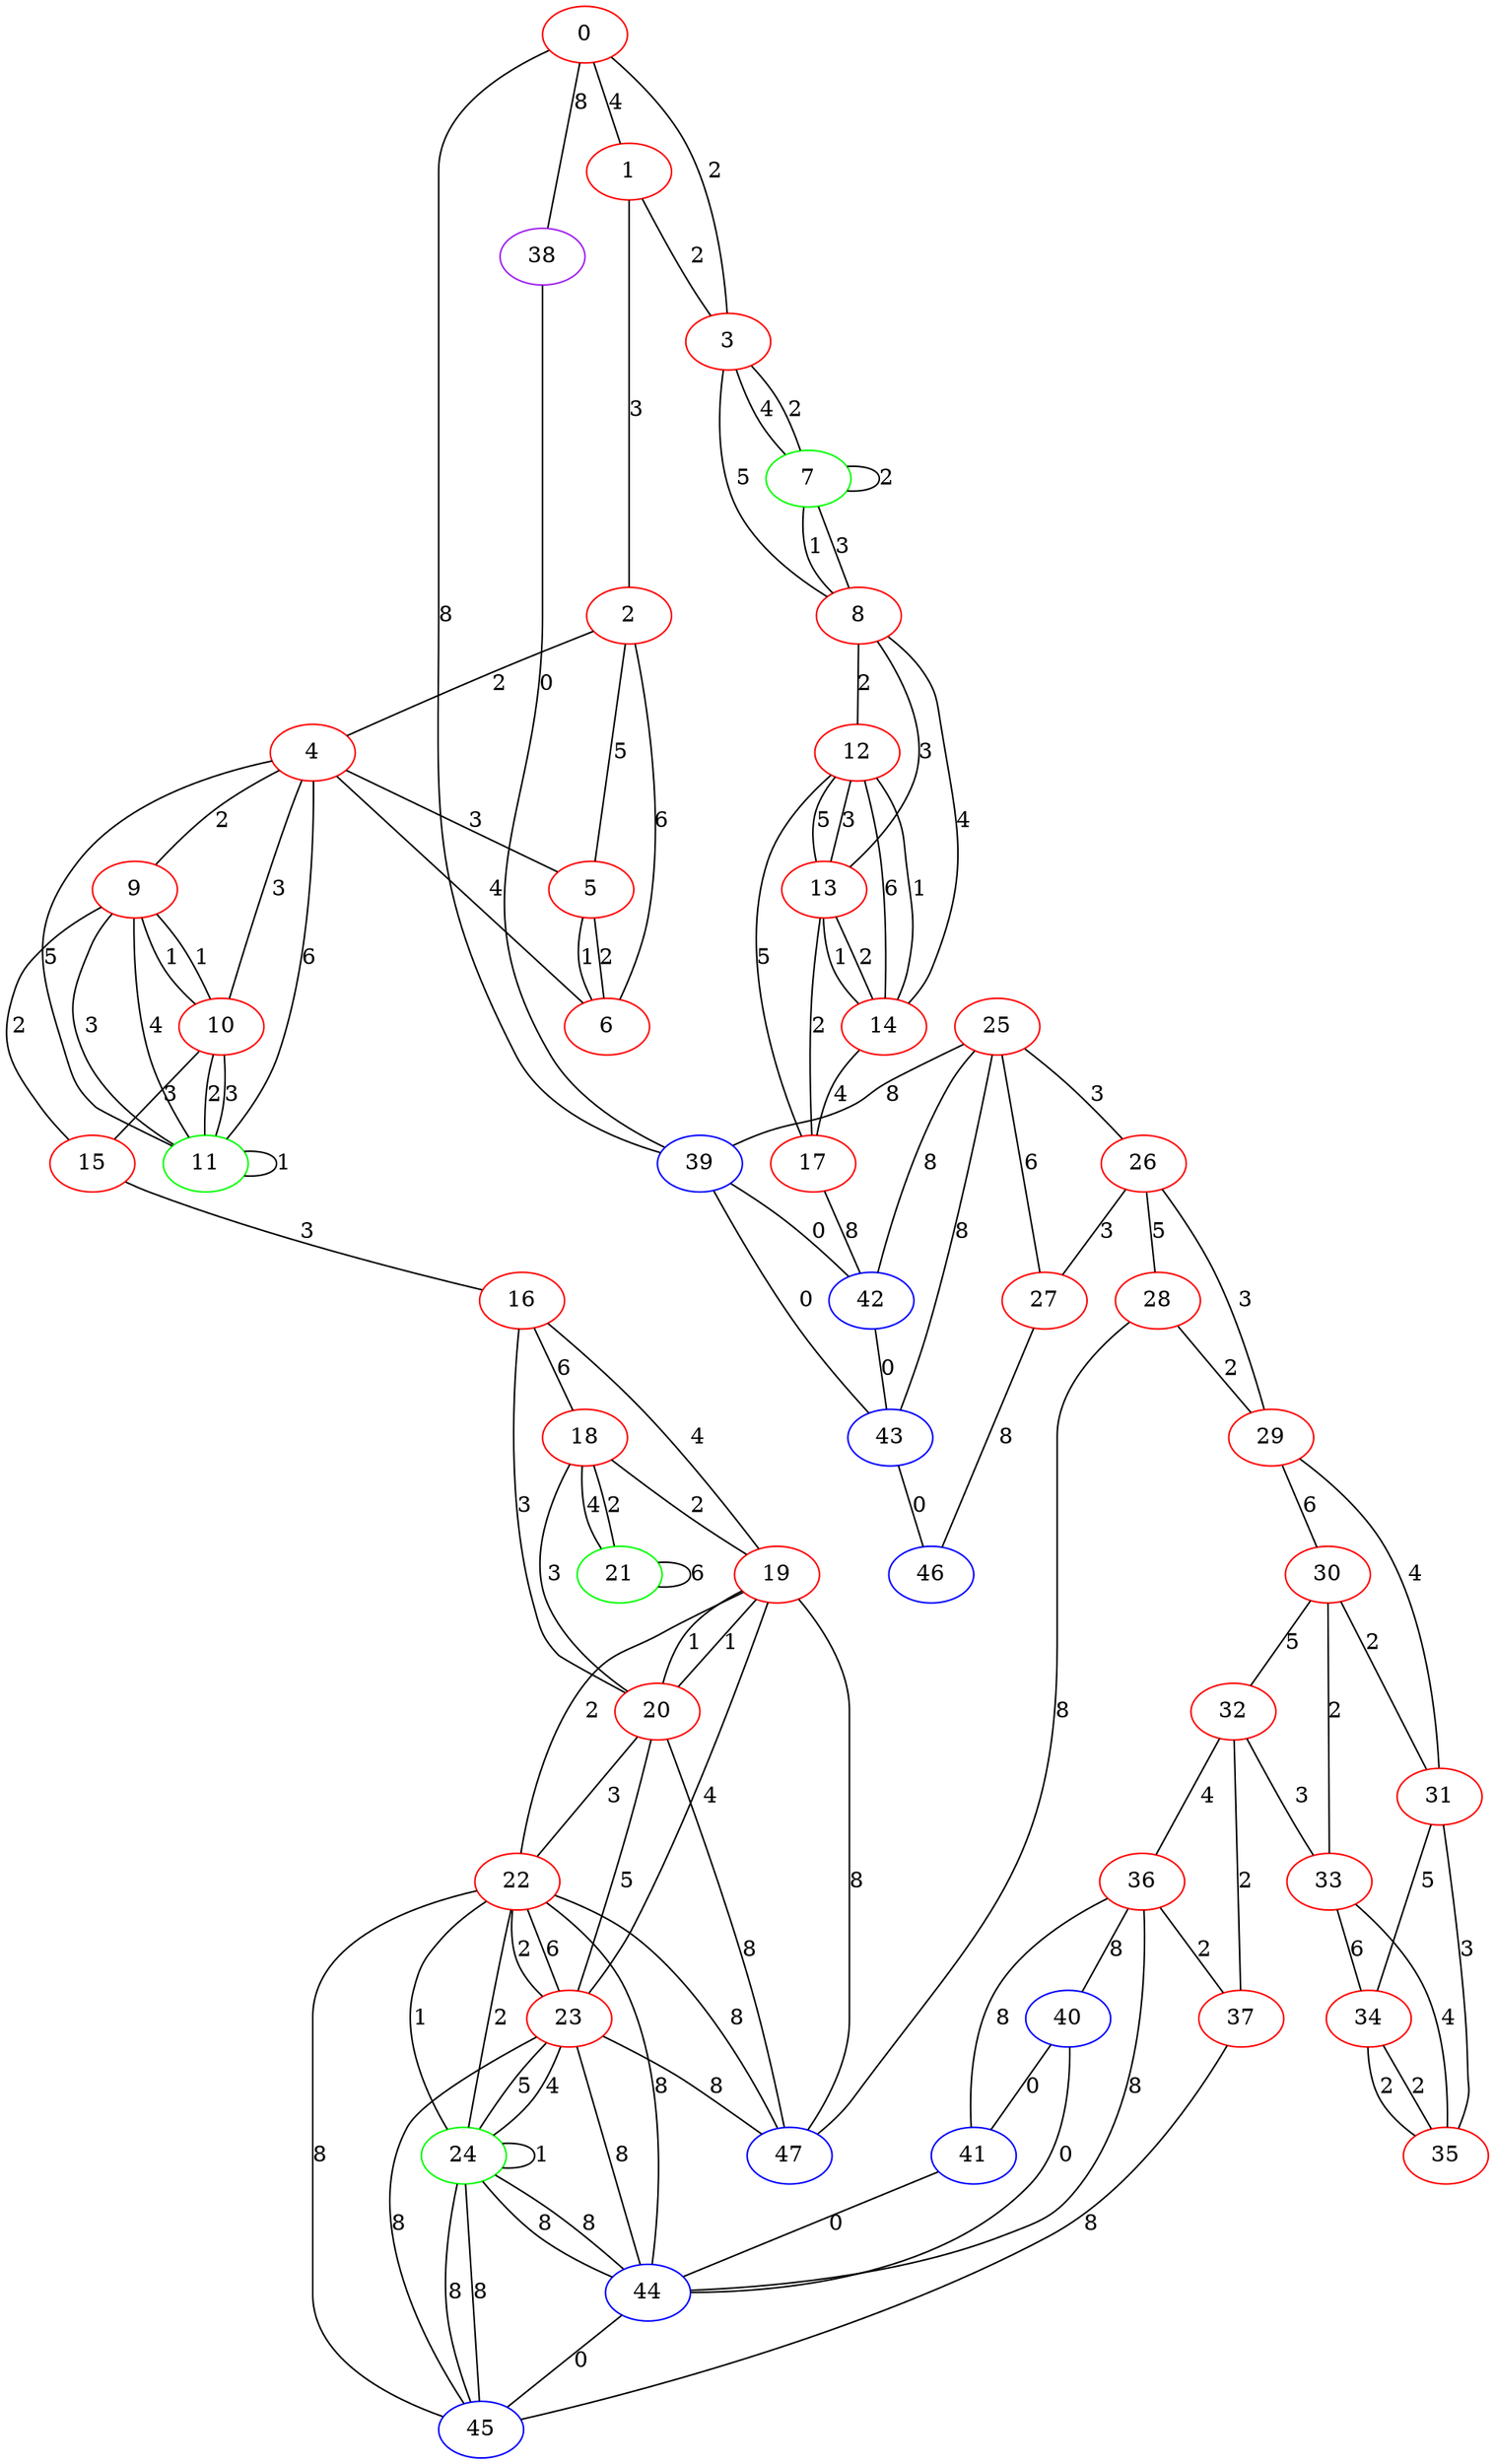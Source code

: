 graph "" {
0 [color=red, weight=1];
1 [color=red, weight=1];
2 [color=red, weight=1];
3 [color=red, weight=1];
4 [color=red, weight=1];
5 [color=red, weight=1];
6 [color=red, weight=1];
7 [color=green, weight=2];
8 [color=red, weight=1];
9 [color=red, weight=1];
10 [color=red, weight=1];
11 [color=green, weight=2];
12 [color=red, weight=1];
13 [color=red, weight=1];
14 [color=red, weight=1];
15 [color=red, weight=1];
16 [color=red, weight=1];
17 [color=red, weight=1];
18 [color=red, weight=1];
19 [color=red, weight=1];
20 [color=red, weight=1];
21 [color=green, weight=2];
22 [color=red, weight=1];
23 [color=red, weight=1];
24 [color=green, weight=2];
25 [color=red, weight=1];
26 [color=red, weight=1];
27 [color=red, weight=1];
28 [color=red, weight=1];
29 [color=red, weight=1];
30 [color=red, weight=1];
31 [color=red, weight=1];
32 [color=red, weight=1];
33 [color=red, weight=1];
34 [color=red, weight=1];
35 [color=red, weight=1];
36 [color=red, weight=1];
37 [color=red, weight=1];
38 [color=purple, weight=4];
39 [color=blue, weight=3];
40 [color=blue, weight=3];
41 [color=blue, weight=3];
42 [color=blue, weight=3];
43 [color=blue, weight=3];
44 [color=blue, weight=3];
45 [color=blue, weight=3];
46 [color=blue, weight=3];
47 [color=blue, weight=3];
0 -- 1  [key=0, label=4];
0 -- 3  [key=0, label=2];
0 -- 38  [key=0, label=8];
0 -- 39  [key=0, label=8];
1 -- 2  [key=0, label=3];
1 -- 3  [key=0, label=2];
2 -- 4  [key=0, label=2];
2 -- 5  [key=0, label=5];
2 -- 6  [key=0, label=6];
3 -- 8  [key=0, label=5];
3 -- 7  [key=0, label=2];
3 -- 7  [key=1, label=4];
4 -- 5  [key=0, label=3];
4 -- 6  [key=0, label=4];
4 -- 9  [key=0, label=2];
4 -- 10  [key=0, label=3];
4 -- 11  [key=0, label=5];
4 -- 11  [key=1, label=6];
5 -- 6  [key=0, label=1];
5 -- 6  [key=1, label=2];
7 -- 8  [key=0, label=3];
7 -- 8  [key=1, label=1];
7 -- 7  [key=0, label=2];
8 -- 12  [key=0, label=2];
8 -- 13  [key=0, label=3];
8 -- 14  [key=0, label=4];
9 -- 10  [key=0, label=1];
9 -- 10  [key=1, label=1];
9 -- 11  [key=0, label=3];
9 -- 11  [key=1, label=4];
9 -- 15  [key=0, label=2];
10 -- 11  [key=0, label=2];
10 -- 11  [key=1, label=3];
10 -- 15  [key=0, label=3];
11 -- 11  [key=0, label=1];
12 -- 17  [key=0, label=5];
12 -- 13  [key=0, label=5];
12 -- 13  [key=1, label=3];
12 -- 14  [key=0, label=6];
12 -- 14  [key=1, label=1];
13 -- 17  [key=0, label=2];
13 -- 14  [key=0, label=1];
13 -- 14  [key=1, label=2];
14 -- 17  [key=0, label=4];
15 -- 16  [key=0, label=3];
16 -- 18  [key=0, label=6];
16 -- 19  [key=0, label=4];
16 -- 20  [key=0, label=3];
17 -- 42  [key=0, label=8];
18 -- 19  [key=0, label=2];
18 -- 20  [key=0, label=3];
18 -- 21  [key=0, label=4];
18 -- 21  [key=1, label=2];
19 -- 47  [key=0, label=8];
19 -- 20  [key=0, label=1];
19 -- 20  [key=1, label=1];
19 -- 22  [key=0, label=2];
19 -- 23  [key=0, label=4];
20 -- 47  [key=0, label=8];
20 -- 22  [key=0, label=3];
20 -- 23  [key=0, label=5];
21 -- 21  [key=0, label=6];
22 -- 44  [key=0, label=8];
22 -- 45  [key=0, label=8];
22 -- 47  [key=0, label=8];
22 -- 23  [key=0, label=6];
22 -- 23  [key=1, label=2];
22 -- 24  [key=0, label=1];
22 -- 24  [key=1, label=2];
23 -- 44  [key=0, label=8];
23 -- 45  [key=0, label=8];
23 -- 47  [key=0, label=8];
23 -- 24  [key=0, label=5];
23 -- 24  [key=1, label=4];
24 -- 24  [key=0, label=1];
24 -- 44  [key=0, label=8];
24 -- 44  [key=1, label=8];
24 -- 45  [key=0, label=8];
24 -- 45  [key=1, label=8];
25 -- 43  [key=0, label=8];
25 -- 26  [key=0, label=3];
25 -- 27  [key=0, label=6];
25 -- 42  [key=0, label=8];
25 -- 39  [key=0, label=8];
26 -- 27  [key=0, label=3];
26 -- 28  [key=0, label=5];
26 -- 29  [key=0, label=3];
27 -- 46  [key=0, label=8];
28 -- 29  [key=0, label=2];
28 -- 47  [key=0, label=8];
29 -- 30  [key=0, label=6];
29 -- 31  [key=0, label=4];
30 -- 32  [key=0, label=5];
30 -- 33  [key=0, label=2];
30 -- 31  [key=0, label=2];
31 -- 34  [key=0, label=5];
31 -- 35  [key=0, label=3];
32 -- 33  [key=0, label=3];
32 -- 36  [key=0, label=4];
32 -- 37  [key=0, label=2];
33 -- 34  [key=0, label=6];
33 -- 35  [key=0, label=4];
34 -- 35  [key=0, label=2];
34 -- 35  [key=1, label=2];
36 -- 40  [key=0, label=8];
36 -- 44  [key=0, label=8];
36 -- 37  [key=0, label=2];
36 -- 41  [key=0, label=8];
37 -- 45  [key=0, label=8];
38 -- 39  [key=0, label=0];
39 -- 42  [key=0, label=0];
39 -- 43  [key=0, label=0];
40 -- 41  [key=0, label=0];
40 -- 44  [key=0, label=0];
41 -- 44  [key=0, label=0];
42 -- 43  [key=0, label=0];
43 -- 46  [key=0, label=0];
44 -- 45  [key=0, label=0];
}
